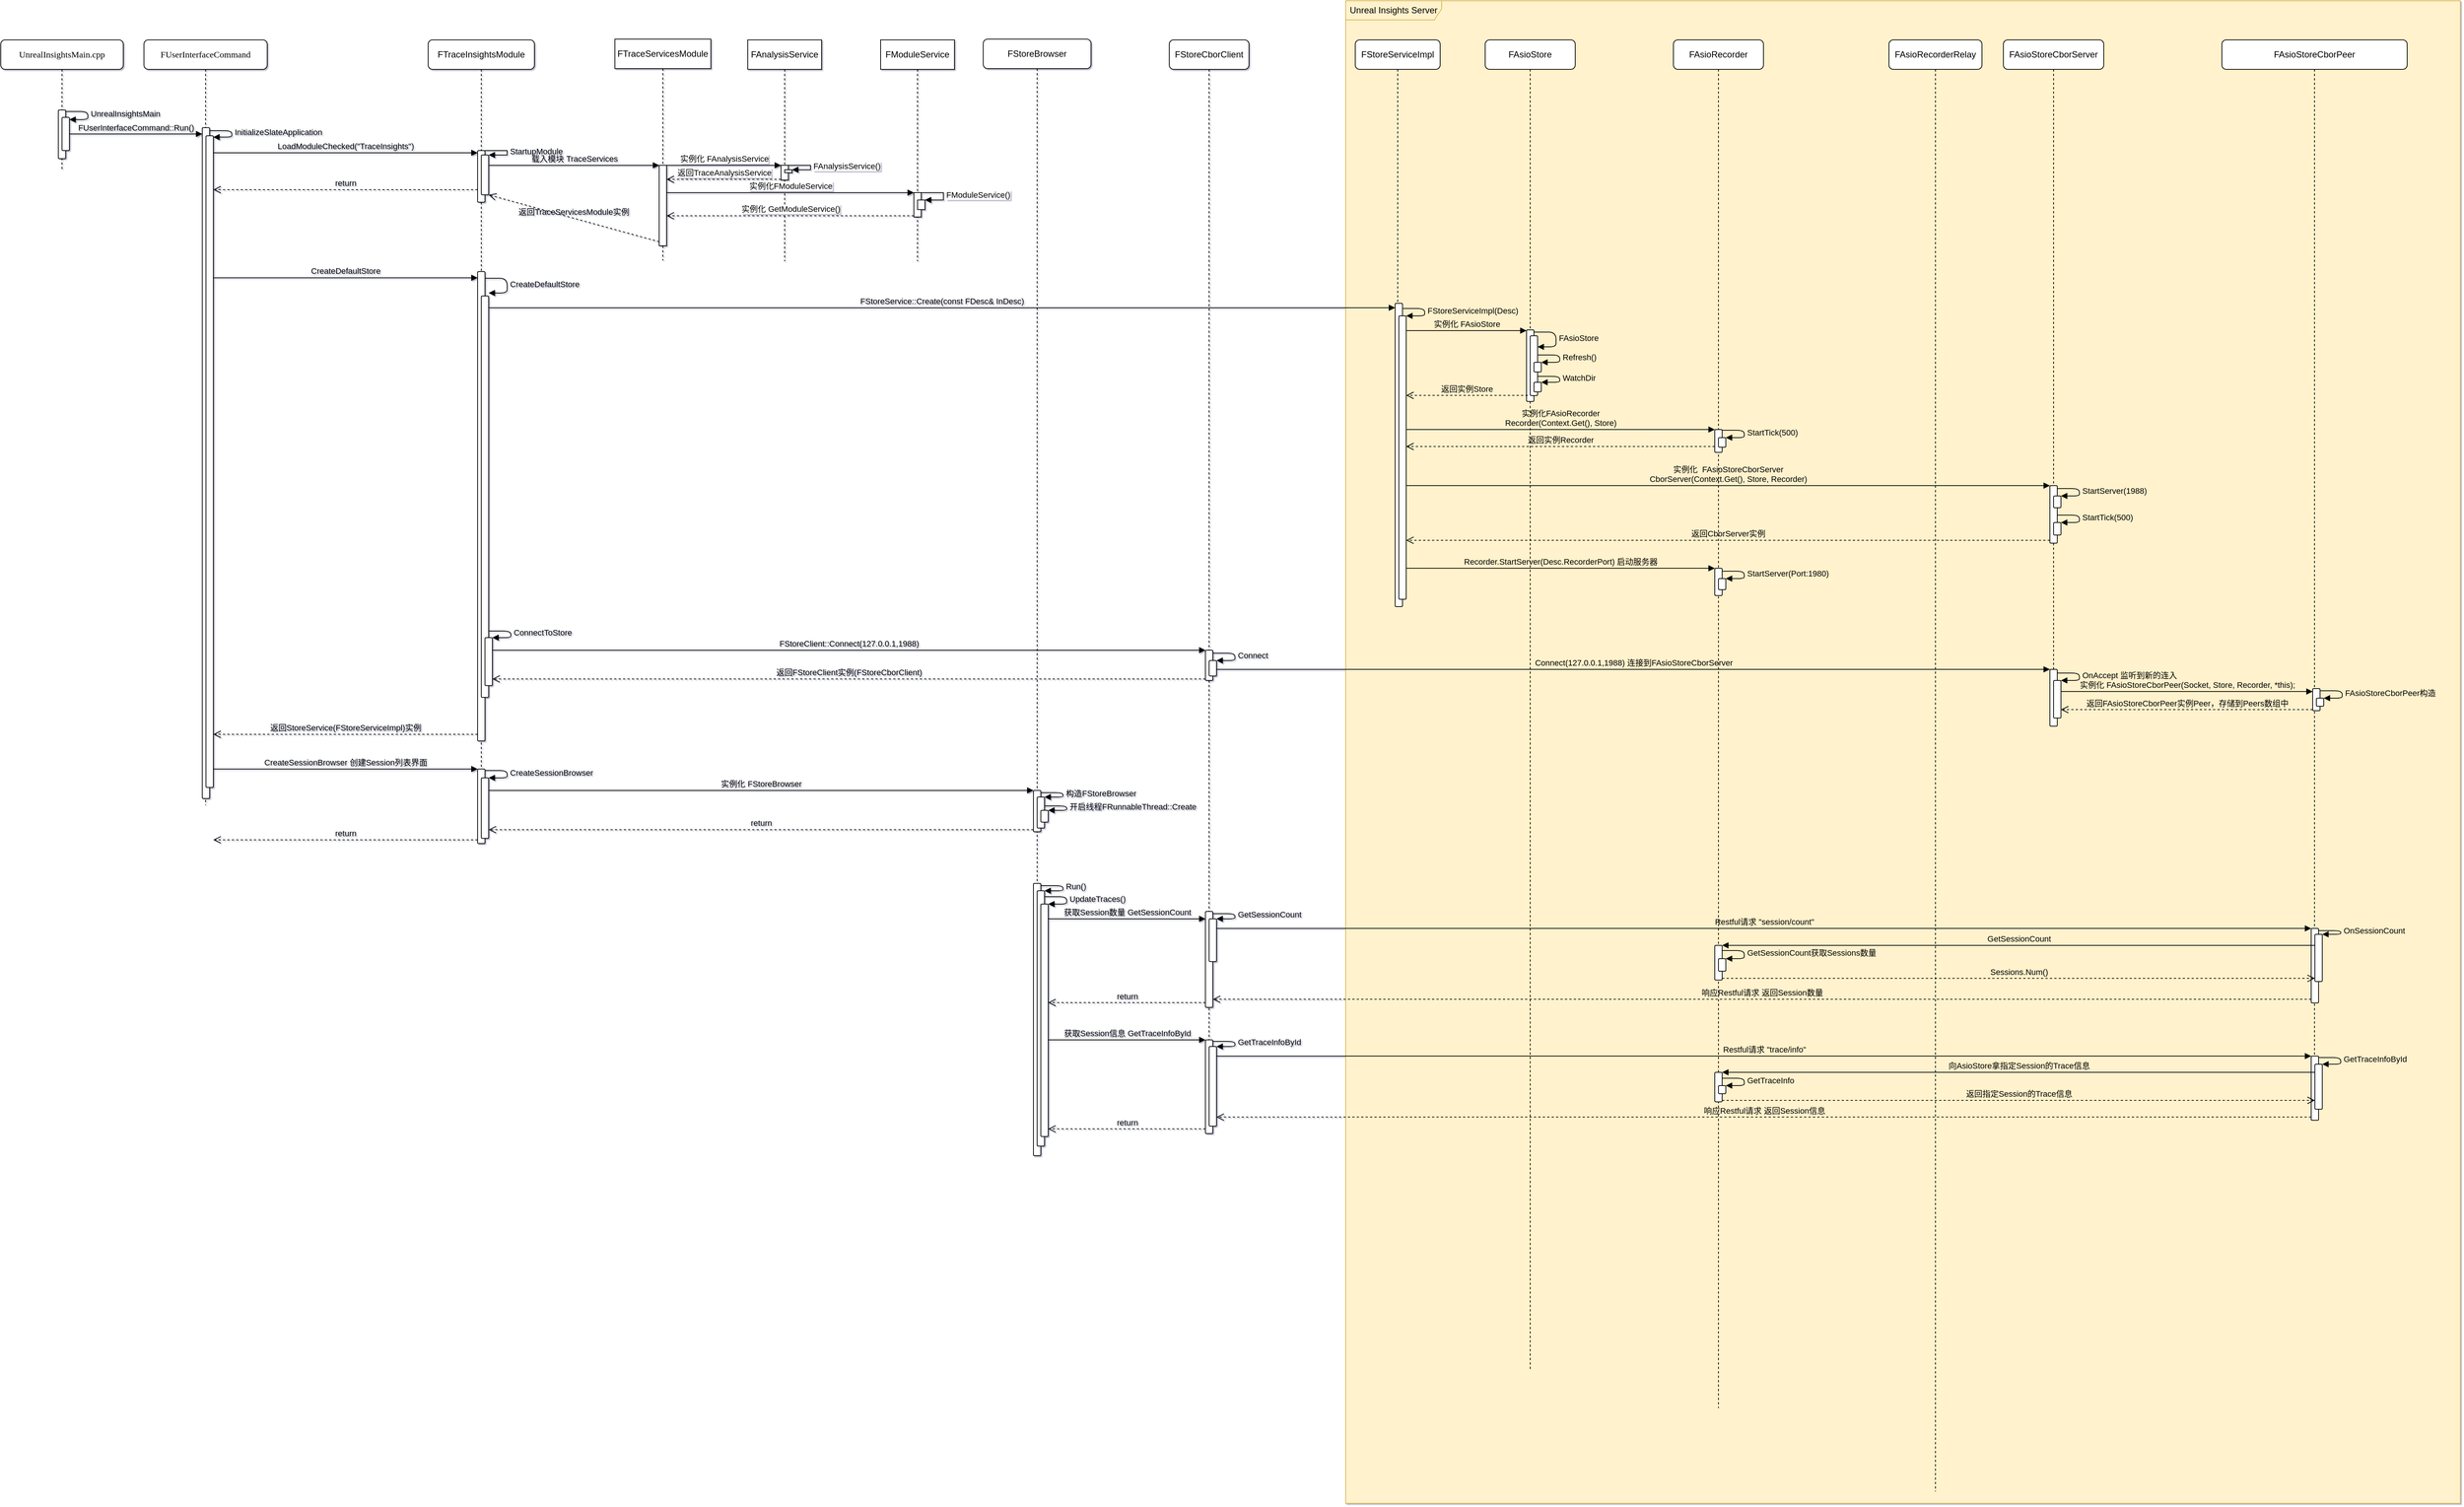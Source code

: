 <mxfile version="14.6.13" type="device"><diagram name="Page-1" id="13e1069c-82ec-6db2-03f1-153e76fe0fe0"><mxGraphModel dx="-923" dy="1188" grid="1" gridSize="10" guides="1" tooltips="1" connect="1" arrows="1" fold="1" page="0" pageScale="1" pageWidth="1100" pageHeight="850" math="0" shadow="1"><root><mxCell id="0"/><mxCell id="1" parent="0"/><mxCell id="CykVTpYVyXYOSDNk1ovy-63" value="" style="group;fillColor=#FFF2CC;" parent="1" vertex="1" connectable="0"><mxGeometry x="3610" y="-476" width="1510" height="2036" as="geometry"/></mxCell><mxCell id="CykVTpYVyXYOSDNk1ovy-62" value="Unreal Insights Server" style="shape=umlFrame;whiteSpace=wrap;html=1;rounded=0;shadow=0;sketch=0;width=130;height=26;fillColor=#fff2cc;strokeColor=#d6b656;" parent="CykVTpYVyXYOSDNk1ovy-63" vertex="1"><mxGeometry width="1510" height="2036" as="geometry"/></mxCell><mxCell id="AoDnYQmJpQYlI27t1Mp_-63" value="FStoreServiceImpl" style="shape=umlLifeline;perimeter=lifelinePerimeter;whiteSpace=wrap;html=1;container=1;collapsible=0;recursiveResize=0;outlineConnect=0;rounded=1;labelBackgroundColor=none;" parent="CykVTpYVyXYOSDNk1ovy-63" vertex="1"><mxGeometry x="13" y="53" width="115" height="684" as="geometry"/></mxCell><mxCell id="AoDnYQmJpQYlI27t1Mp_-64" value="" style="html=1;points=[];perimeter=orthogonalPerimeter;rounded=1;labelBackgroundColor=none;" parent="AoDnYQmJpQYlI27t1Mp_-63" vertex="1"><mxGeometry x="54" y="357" width="10" height="411" as="geometry"/></mxCell><mxCell id="AoDnYQmJpQYlI27t1Mp_-65" value="" style="html=1;points=[];perimeter=orthogonalPerimeter;rounded=1;labelBackgroundColor=none;" parent="AoDnYQmJpQYlI27t1Mp_-63" vertex="1"><mxGeometry x="59" y="374" width="10" height="384" as="geometry"/></mxCell><mxCell id="AoDnYQmJpQYlI27t1Mp_-66" value="FStoreServiceImpl(Desc)" style="edgeStyle=orthogonalEdgeStyle;html=1;align=left;spacingLeft=2;endArrow=block;entryX=1;entryY=0;labelBackgroundColor=none;" parent="AoDnYQmJpQYlI27t1Mp_-63" target="AoDnYQmJpQYlI27t1Mp_-65" edge="1"><mxGeometry relative="1" as="geometry"><mxPoint x="64" y="364" as="sourcePoint"/><Array as="points"><mxPoint x="94" y="364"/></Array></mxGeometry></mxCell><mxCell id="AoDnYQmJpQYlI27t1Mp_-67" value="FAsioStore" style="shape=umlLifeline;perimeter=lifelinePerimeter;whiteSpace=wrap;html=1;container=1;collapsible=0;recursiveResize=0;outlineConnect=0;rounded=1;labelBackgroundColor=none;" parent="CykVTpYVyXYOSDNk1ovy-63" vertex="1"><mxGeometry x="189" y="53" width="122" height="1803" as="geometry"/></mxCell><mxCell id="AoDnYQmJpQYlI27t1Mp_-71" value="" style="html=1;points=[];perimeter=orthogonalPerimeter;rounded=1;labelBackgroundColor=none;" parent="AoDnYQmJpQYlI27t1Mp_-67" vertex="1"><mxGeometry x="56" y="393" width="10" height="97" as="geometry"/></mxCell><mxCell id="AoDnYQmJpQYlI27t1Mp_-73" value="" style="html=1;points=[];perimeter=orthogonalPerimeter;rounded=1;labelBackgroundColor=none;" parent="AoDnYQmJpQYlI27t1Mp_-67" vertex="1"><mxGeometry x="61" y="401" width="10" height="81" as="geometry"/></mxCell><mxCell id="AoDnYQmJpQYlI27t1Mp_-74" value="FAsioStore" style="edgeStyle=orthogonalEdgeStyle;html=1;align=left;spacingLeft=2;endArrow=block;entryX=1;entryY=0;labelBackgroundColor=none;" parent="AoDnYQmJpQYlI27t1Mp_-67" edge="1"><mxGeometry relative="1" as="geometry"><mxPoint x="66" y="396" as="sourcePoint"/><Array as="points"><mxPoint x="96" y="396"/></Array><mxPoint x="71" y="416" as="targetPoint"/></mxGeometry></mxCell><mxCell id="AoDnYQmJpQYlI27t1Mp_-75" value="" style="html=1;points=[];perimeter=orthogonalPerimeter;rounded=1;labelBackgroundColor=none;" parent="AoDnYQmJpQYlI27t1Mp_-67" vertex="1"><mxGeometry x="66" y="464" width="10" height="13" as="geometry"/></mxCell><mxCell id="AoDnYQmJpQYlI27t1Mp_-76" value="WatchDir" style="edgeStyle=orthogonalEdgeStyle;html=1;align=left;spacingLeft=2;endArrow=block;entryX=1;entryY=0;labelBackgroundColor=none;" parent="AoDnYQmJpQYlI27t1Mp_-67" target="AoDnYQmJpQYlI27t1Mp_-75" edge="1"><mxGeometry relative="1" as="geometry"><mxPoint x="71" y="456" as="sourcePoint"/><Array as="points"><mxPoint x="101" y="456"/></Array></mxGeometry></mxCell><mxCell id="AoDnYQmJpQYlI27t1Mp_-77" value="" style="html=1;points=[];perimeter=orthogonalPerimeter;rounded=1;labelBackgroundColor=none;" parent="AoDnYQmJpQYlI27t1Mp_-67" vertex="1"><mxGeometry x="66" y="437" width="10" height="13" as="geometry"/></mxCell><mxCell id="AoDnYQmJpQYlI27t1Mp_-78" value="Refresh()" style="edgeStyle=orthogonalEdgeStyle;html=1;align=left;spacingLeft=2;endArrow=block;entryX=1;entryY=0;labelBackgroundColor=none;" parent="AoDnYQmJpQYlI27t1Mp_-67" target="AoDnYQmJpQYlI27t1Mp_-77" edge="1"><mxGeometry relative="1" as="geometry"><mxPoint x="71" y="427" as="sourcePoint"/><Array as="points"><mxPoint x="101" y="427"/></Array></mxGeometry></mxCell><mxCell id="AoDnYQmJpQYlI27t1Mp_-69" value="FAsioRecorder" style="shape=umlLifeline;perimeter=lifelinePerimeter;whiteSpace=wrap;html=1;container=1;collapsible=0;recursiveResize=0;outlineConnect=0;rounded=1;labelBackgroundColor=none;" parent="CykVTpYVyXYOSDNk1ovy-63" vertex="1"><mxGeometry x="444" y="53" width="122" height="1854" as="geometry"/></mxCell><mxCell id="AoDnYQmJpQYlI27t1Mp_-82" value="" style="html=1;points=[];perimeter=orthogonalPerimeter;rounded=1;labelBackgroundColor=none;" parent="AoDnYQmJpQYlI27t1Mp_-69" vertex="1"><mxGeometry x="56" y="528" width="10" height="31" as="geometry"/></mxCell><mxCell id="AoDnYQmJpQYlI27t1Mp_-85" value="" style="html=1;points=[];perimeter=orthogonalPerimeter;rounded=1;labelBackgroundColor=none;" parent="AoDnYQmJpQYlI27t1Mp_-69" vertex="1"><mxGeometry x="61" y="539" width="10" height="13" as="geometry"/></mxCell><mxCell id="AoDnYQmJpQYlI27t1Mp_-86" value="StartTick(500)" style="edgeStyle=orthogonalEdgeStyle;html=1;align=left;spacingLeft=2;endArrow=block;entryX=1;entryY=0;labelBackgroundColor=none;" parent="AoDnYQmJpQYlI27t1Mp_-69" target="AoDnYQmJpQYlI27t1Mp_-85" edge="1"><mxGeometry relative="1" as="geometry"><mxPoint x="66" y="529" as="sourcePoint"/><Array as="points"><mxPoint x="96" y="529"/></Array></mxGeometry></mxCell><mxCell id="AoDnYQmJpQYlI27t1Mp_-96" value="" style="html=1;points=[];perimeter=orthogonalPerimeter;rounded=1;labelBackgroundColor=none;" parent="AoDnYQmJpQYlI27t1Mp_-69" vertex="1"><mxGeometry x="56" y="716" width="10" height="37" as="geometry"/></mxCell><mxCell id="AoDnYQmJpQYlI27t1Mp_-98" value="" style="html=1;points=[];perimeter=orthogonalPerimeter;rounded=1;labelBackgroundColor=none;" parent="AoDnYQmJpQYlI27t1Mp_-69" vertex="1"><mxGeometry x="61" y="730" width="10" height="15" as="geometry"/></mxCell><mxCell id="AoDnYQmJpQYlI27t1Mp_-99" value="StartServer(Port:1980)" style="edgeStyle=orthogonalEdgeStyle;html=1;align=left;spacingLeft=2;endArrow=block;entryX=1;entryY=0;labelBackgroundColor=none;" parent="AoDnYQmJpQYlI27t1Mp_-69" target="AoDnYQmJpQYlI27t1Mp_-98" edge="1"><mxGeometry relative="1" as="geometry"><mxPoint x="66" y="720" as="sourcePoint"/><Array as="points"><mxPoint x="96" y="720"/></Array></mxGeometry></mxCell><mxCell id="AoDnYQmJpQYlI27t1Mp_-154" value="" style="html=1;points=[];perimeter=orthogonalPerimeter;rounded=1;labelBackgroundColor=none;" parent="AoDnYQmJpQYlI27t1Mp_-69" vertex="1"><mxGeometry x="56" y="1227" width="10" height="47" as="geometry"/></mxCell><mxCell id="AoDnYQmJpQYlI27t1Mp_-157" value="" style="html=1;points=[];perimeter=orthogonalPerimeter;rounded=1;labelBackgroundColor=none;" parent="AoDnYQmJpQYlI27t1Mp_-69" vertex="1"><mxGeometry x="61" y="1245" width="10" height="17" as="geometry"/></mxCell><mxCell id="AoDnYQmJpQYlI27t1Mp_-158" value="GetSessionCount获取Sessions数量" style="edgeStyle=orthogonalEdgeStyle;html=1;align=left;spacingLeft=2;endArrow=block;entryX=1;entryY=0;labelBackgroundColor=none;" parent="AoDnYQmJpQYlI27t1Mp_-69" target="AoDnYQmJpQYlI27t1Mp_-157" edge="1"><mxGeometry relative="1" as="geometry"><mxPoint x="66" y="1234" as="sourcePoint"/><Array as="points"><mxPoint x="96" y="1234"/></Array></mxGeometry></mxCell><mxCell id="AoDnYQmJpQYlI27t1Mp_-167" value="" style="html=1;points=[];perimeter=orthogonalPerimeter;rounded=1;labelBackgroundColor=none;" parent="AoDnYQmJpQYlI27t1Mp_-69" vertex="1"><mxGeometry x="56" y="1399" width="10" height="40" as="geometry"/></mxCell><mxCell id="AoDnYQmJpQYlI27t1Mp_-170" value="" style="html=1;points=[];perimeter=orthogonalPerimeter;rounded=1;labelBackgroundColor=none;" parent="AoDnYQmJpQYlI27t1Mp_-69" vertex="1"><mxGeometry x="61" y="1417" width="10" height="11" as="geometry"/></mxCell><mxCell id="AoDnYQmJpQYlI27t1Mp_-171" value="GetTraceInfo" style="edgeStyle=orthogonalEdgeStyle;html=1;align=left;spacingLeft=2;endArrow=block;entryX=1;entryY=0;labelBackgroundColor=none;" parent="AoDnYQmJpQYlI27t1Mp_-69" target="AoDnYQmJpQYlI27t1Mp_-170" edge="1"><mxGeometry relative="1" as="geometry"><mxPoint x="66" y="1407" as="sourcePoint"/><Array as="points"><mxPoint x="96" y="1407"/></Array></mxGeometry></mxCell><mxCell id="AoDnYQmJpQYlI27t1Mp_-70" value="FAsioStoreCborServer" style="shape=umlLifeline;perimeter=lifelinePerimeter;whiteSpace=wrap;html=1;container=1;collapsible=0;recursiveResize=0;outlineConnect=0;rounded=1;labelBackgroundColor=none;" parent="CykVTpYVyXYOSDNk1ovy-63" vertex="1"><mxGeometry x="891" y="53" width="136" height="860" as="geometry"/></mxCell><mxCell id="AoDnYQmJpQYlI27t1Mp_-88" value="" style="html=1;points=[];perimeter=orthogonalPerimeter;rounded=1;labelBackgroundColor=none;" parent="AoDnYQmJpQYlI27t1Mp_-70" vertex="1"><mxGeometry x="63" y="604" width="10" height="78" as="geometry"/></mxCell><mxCell id="AoDnYQmJpQYlI27t1Mp_-92" value="" style="html=1;points=[];perimeter=orthogonalPerimeter;rounded=1;labelBackgroundColor=none;" parent="AoDnYQmJpQYlI27t1Mp_-70" vertex="1"><mxGeometry x="68" y="618" width="10" height="16" as="geometry"/></mxCell><mxCell id="AoDnYQmJpQYlI27t1Mp_-93" value="StartServer(1988)" style="edgeStyle=orthogonalEdgeStyle;html=1;align=left;spacingLeft=2;endArrow=block;entryX=1;entryY=0;labelBackgroundColor=none;" parent="AoDnYQmJpQYlI27t1Mp_-70" target="AoDnYQmJpQYlI27t1Mp_-92" edge="1"><mxGeometry relative="1" as="geometry"><mxPoint x="73" y="608" as="sourcePoint"/><Array as="points"><mxPoint x="103" y="608"/></Array></mxGeometry></mxCell><mxCell id="AoDnYQmJpQYlI27t1Mp_-94" value="" style="html=1;points=[];perimeter=orthogonalPerimeter;rounded=1;labelBackgroundColor=none;" parent="AoDnYQmJpQYlI27t1Mp_-70" vertex="1"><mxGeometry x="68" y="654" width="10" height="17" as="geometry"/></mxCell><mxCell id="AoDnYQmJpQYlI27t1Mp_-95" value="StartTick(500)" style="edgeStyle=orthogonalEdgeStyle;html=1;align=left;spacingLeft=2;endArrow=block;entryX=1;entryY=0;labelBackgroundColor=none;" parent="AoDnYQmJpQYlI27t1Mp_-70" target="AoDnYQmJpQYlI27t1Mp_-94" edge="1"><mxGeometry relative="1" as="geometry"><mxPoint x="73" y="644" as="sourcePoint"/><Array as="points"><mxPoint x="103" y="644"/></Array></mxGeometry></mxCell><mxCell id="AoDnYQmJpQYlI27t1Mp_-110" value="" style="html=1;points=[];perimeter=orthogonalPerimeter;rounded=1;labelBackgroundColor=none;" parent="AoDnYQmJpQYlI27t1Mp_-70" vertex="1"><mxGeometry x="63" y="853" width="10" height="77" as="geometry"/></mxCell><mxCell id="AoDnYQmJpQYlI27t1Mp_-111" value="" style="html=1;points=[];perimeter=orthogonalPerimeter;rounded=1;labelBackgroundColor=none;" parent="AoDnYQmJpQYlI27t1Mp_-70" vertex="1"><mxGeometry x="68" y="868" width="10" height="51" as="geometry"/></mxCell><mxCell id="AoDnYQmJpQYlI27t1Mp_-112" value="OnAccept 监听到新的连入" style="edgeStyle=orthogonalEdgeStyle;html=1;align=left;spacingLeft=2;endArrow=block;entryX=1;entryY=0;labelBackgroundColor=none;" parent="AoDnYQmJpQYlI27t1Mp_-70" target="AoDnYQmJpQYlI27t1Mp_-111" edge="1"><mxGeometry relative="1" as="geometry"><mxPoint x="73" y="858" as="sourcePoint"/><Array as="points"><mxPoint x="103" y="858"/></Array></mxGeometry></mxCell><mxCell id="AoDnYQmJpQYlI27t1Mp_-72" value="实例化&amp;nbsp;FAsioStore" style="html=1;verticalAlign=bottom;endArrow=block;labelBackgroundColor=none;" parent="CykVTpYVyXYOSDNk1ovy-63" edge="1"><mxGeometry width="80" relative="1" as="geometry"><mxPoint x="82" y="447" as="sourcePoint"/><mxPoint x="245" y="447" as="targetPoint"/></mxGeometry></mxCell><mxCell id="AoDnYQmJpQYlI27t1Mp_-79" value="返回实例Store" style="html=1;verticalAlign=bottom;endArrow=open;dashed=1;endSize=8;exitX=0.16;exitY=0.915;exitDx=0;exitDy=0;exitPerimeter=0;labelBackgroundColor=none;" parent="CykVTpYVyXYOSDNk1ovy-63" source="AoDnYQmJpQYlI27t1Mp_-71" target="AoDnYQmJpQYlI27t1Mp_-65" edge="1"><mxGeometry relative="1" as="geometry"><mxPoint x="-70" y="498" as="sourcePoint"/><mxPoint x="-357" y="688" as="targetPoint"/></mxGeometry></mxCell><mxCell id="AoDnYQmJpQYlI27t1Mp_-83" value="实例化FAsioRecorder&lt;br&gt;Recorder(Context.Get(), Store)" style="html=1;verticalAlign=bottom;endArrow=block;entryX=0;entryY=0;labelBackgroundColor=none;" parent="CykVTpYVyXYOSDNk1ovy-63" target="AoDnYQmJpQYlI27t1Mp_-82" edge="1"><mxGeometry relative="1" as="geometry"><mxPoint x="82" y="581" as="sourcePoint"/></mxGeometry></mxCell><mxCell id="AoDnYQmJpQYlI27t1Mp_-84" value="返回实例Recorder" style="html=1;verticalAlign=bottom;endArrow=open;dashed=1;endSize=8;labelBackgroundColor=none;" parent="CykVTpYVyXYOSDNk1ovy-63" source="AoDnYQmJpQYlI27t1Mp_-82" edge="1"><mxGeometry relative="1" as="geometry"><mxPoint x="82" y="604" as="targetPoint"/><mxPoint x="500" y="604" as="sourcePoint"/></mxGeometry></mxCell><mxCell id="AoDnYQmJpQYlI27t1Mp_-89" value="实例化&amp;nbsp;&amp;nbsp;FAsioStoreCborServer&lt;br&gt;CborServer(Context.Get(), Store, Recorder)" style="html=1;verticalAlign=bottom;endArrow=block;entryX=0;entryY=0;labelBackgroundColor=none;" parent="CykVTpYVyXYOSDNk1ovy-63" target="AoDnYQmJpQYlI27t1Mp_-88" edge="1"><mxGeometry relative="1" as="geometry"><mxPoint x="82" y="657" as="sourcePoint"/></mxGeometry></mxCell><mxCell id="AoDnYQmJpQYlI27t1Mp_-90" value="返回CborServer实例" style="html=1;verticalAlign=bottom;endArrow=open;dashed=1;endSize=8;exitX=0;exitY=0.95;labelBackgroundColor=none;" parent="CykVTpYVyXYOSDNk1ovy-63" source="AoDnYQmJpQYlI27t1Mp_-88" edge="1"><mxGeometry relative="1" as="geometry"><mxPoint x="82" y="731.1" as="targetPoint"/></mxGeometry></mxCell><mxCell id="AoDnYQmJpQYlI27t1Mp_-97" value="Recorder.StartServer(Desc.RecorderPort) 启动服务器" style="html=1;verticalAlign=bottom;startArrow=none;endArrow=block;startSize=8;labelBackgroundColor=none;startFill=0;" parent="CykVTpYVyXYOSDNk1ovy-63" target="AoDnYQmJpQYlI27t1Mp_-96" edge="1"><mxGeometry relative="1" as="geometry"><mxPoint x="82" y="769" as="sourcePoint"/></mxGeometry></mxCell><mxCell id="AoDnYQmJpQYlI27t1Mp_-113" value="FAsioStoreCborPeer" style="shape=umlLifeline;perimeter=lifelinePerimeter;whiteSpace=wrap;html=1;container=1;collapsible=0;recursiveResize=0;outlineConnect=0;rounded=1;labelBackgroundColor=none;" parent="CykVTpYVyXYOSDNk1ovy-63" vertex="1"><mxGeometry x="1187" y="53" width="251" height="1405" as="geometry"/></mxCell><mxCell id="AoDnYQmJpQYlI27t1Mp_-115" value="" style="html=1;points=[];perimeter=orthogonalPerimeter;rounded=1;labelBackgroundColor=none;" parent="AoDnYQmJpQYlI27t1Mp_-113" vertex="1"><mxGeometry x="123" y="879" width="10" height="30" as="geometry"/></mxCell><mxCell id="AoDnYQmJpQYlI27t1Mp_-118" value="" style="html=1;points=[];perimeter=orthogonalPerimeter;rounded=1;labelBackgroundColor=none;" parent="AoDnYQmJpQYlI27t1Mp_-113" vertex="1"><mxGeometry x="128" y="892" width="10" height="11" as="geometry"/></mxCell><mxCell id="AoDnYQmJpQYlI27t1Mp_-119" value="FAsioStoreCborPeer构造" style="edgeStyle=orthogonalEdgeStyle;html=1;align=left;spacingLeft=2;endArrow=block;entryX=1;entryY=0;labelBackgroundColor=none;" parent="AoDnYQmJpQYlI27t1Mp_-113" target="AoDnYQmJpQYlI27t1Mp_-118" edge="1"><mxGeometry relative="1" as="geometry"><mxPoint x="133" y="882" as="sourcePoint"/><Array as="points"><mxPoint x="163" y="882"/></Array></mxGeometry></mxCell><mxCell id="AoDnYQmJpQYlI27t1Mp_-147" value="" style="html=1;points=[];perimeter=orthogonalPerimeter;rounded=1;labelBackgroundColor=none;" parent="AoDnYQmJpQYlI27t1Mp_-113" vertex="1"><mxGeometry x="121" y="1204" width="10" height="101" as="geometry"/></mxCell><mxCell id="AoDnYQmJpQYlI27t1Mp_-152" value="" style="html=1;points=[];perimeter=orthogonalPerimeter;rounded=1;labelBackgroundColor=none;" parent="AoDnYQmJpQYlI27t1Mp_-113" vertex="1"><mxGeometry x="126" y="1212" width="10" height="64" as="geometry"/></mxCell><mxCell id="AoDnYQmJpQYlI27t1Mp_-153" value="OnSessionCount" style="edgeStyle=orthogonalEdgeStyle;html=1;align=left;spacingLeft=2;endArrow=block;entryX=1;entryY=0;labelBackgroundColor=none;" parent="AoDnYQmJpQYlI27t1Mp_-113" target="AoDnYQmJpQYlI27t1Mp_-152" edge="1"><mxGeometry relative="1" as="geometry"><mxPoint x="131" y="1207" as="sourcePoint"/><Array as="points"><mxPoint x="161" y="1207"/></Array></mxGeometry></mxCell><mxCell id="AoDnYQmJpQYlI27t1Mp_-164" value="" style="html=1;points=[];perimeter=orthogonalPerimeter;rounded=1;labelBackgroundColor=none;" parent="AoDnYQmJpQYlI27t1Mp_-113" vertex="1"><mxGeometry x="121" y="1377" width="10" height="87" as="geometry"/></mxCell><mxCell id="AoDnYQmJpQYlI27t1Mp_-172" value="" style="html=1;points=[];perimeter=orthogonalPerimeter;rounded=1;labelBackgroundColor=none;" parent="AoDnYQmJpQYlI27t1Mp_-113" vertex="1"><mxGeometry x="126" y="1388" width="10" height="61" as="geometry"/></mxCell><mxCell id="AoDnYQmJpQYlI27t1Mp_-173" value="GetTraceInfoById" style="edgeStyle=orthogonalEdgeStyle;html=1;align=left;spacingLeft=2;endArrow=block;entryX=1;entryY=0;labelBackgroundColor=none;" parent="AoDnYQmJpQYlI27t1Mp_-113" target="AoDnYQmJpQYlI27t1Mp_-172" edge="1"><mxGeometry relative="1" as="geometry"><mxPoint x="131" y="1379" as="sourcePoint"/><Array as="points"><mxPoint x="161" y="1379"/></Array></mxGeometry></mxCell><mxCell id="AoDnYQmJpQYlI27t1Mp_-116" value="实例化 FAsioStoreCborPeer(Socket, Store, Recorder, *this);" style="html=1;verticalAlign=bottom;endArrow=block;labelBackgroundColor=none;" parent="CykVTpYVyXYOSDNk1ovy-63" edge="1"><mxGeometry relative="1" as="geometry"><mxPoint x="969" y="936" as="sourcePoint"/><mxPoint x="1310" y="936" as="targetPoint"/><Array as="points"><mxPoint x="1187" y="936"/></Array></mxGeometry></mxCell><mxCell id="AoDnYQmJpQYlI27t1Mp_-117" value="返回FAsioStoreCborPeer实例Peer，存储到Peers数组中" style="html=1;verticalAlign=bottom;endArrow=open;dashed=1;endSize=8;exitX=0;exitY=0.95;labelBackgroundColor=none;" parent="CykVTpYVyXYOSDNk1ovy-63" source="AoDnYQmJpQYlI27t1Mp_-115" target="AoDnYQmJpQYlI27t1Mp_-111" edge="1"><mxGeometry relative="1" as="geometry"><mxPoint x="586" y="1001" as="targetPoint"/></mxGeometry></mxCell><mxCell id="AoDnYQmJpQYlI27t1Mp_-155" value="GetSessionCount" style="html=1;verticalAlign=bottom;endArrow=block;entryX=1;entryY=0;labelBackgroundColor=none;" parent="CykVTpYVyXYOSDNk1ovy-63" source="AoDnYQmJpQYlI27t1Mp_-152" target="AoDnYQmJpQYlI27t1Mp_-154" edge="1"><mxGeometry relative="1" as="geometry"><mxPoint x="290" y="1280" as="sourcePoint"/></mxGeometry></mxCell><mxCell id="AoDnYQmJpQYlI27t1Mp_-156" value="Sessions.Num()" style="html=1;verticalAlign=bottom;endArrow=open;dashed=1;endSize=8;exitX=1;exitY=0.95;labelBackgroundColor=none;" parent="CykVTpYVyXYOSDNk1ovy-63" source="AoDnYQmJpQYlI27t1Mp_-154" target="AoDnYQmJpQYlI27t1Mp_-152" edge="1"><mxGeometry relative="1" as="geometry"><mxPoint x="990" y="1345" as="targetPoint"/></mxGeometry></mxCell><mxCell id="AoDnYQmJpQYlI27t1Mp_-168" value="向AsioStore拿指定Session的Trace信息" style="html=1;verticalAlign=bottom;endArrow=block;entryX=1;entryY=0;labelBackgroundColor=none;" parent="CykVTpYVyXYOSDNk1ovy-63" source="AoDnYQmJpQYlI27t1Mp_-172" target="AoDnYQmJpQYlI27t1Mp_-167" edge="1"><mxGeometry relative="1" as="geometry"><mxPoint x="1063" y="1455" as="sourcePoint"/></mxGeometry></mxCell><mxCell id="AoDnYQmJpQYlI27t1Mp_-169" value="返回指定Session的Trace信息" style="html=1;verticalAlign=bottom;endArrow=open;dashed=1;endSize=8;exitX=1;exitY=0.95;labelBackgroundColor=none;" parent="CykVTpYVyXYOSDNk1ovy-63" source="AoDnYQmJpQYlI27t1Mp_-167" target="AoDnYQmJpQYlI27t1Mp_-172" edge="1"><mxGeometry relative="1" as="geometry"><mxPoint x="290" y="1512" as="targetPoint"/></mxGeometry></mxCell><mxCell id="CykVTpYVyXYOSDNk1ovy-15" value="FAsioRecorderRelay" style="shape=umlLifeline;perimeter=lifelinePerimeter;whiteSpace=wrap;html=1;container=1;collapsible=0;recursiveResize=0;outlineConnect=0;rounded=1;labelBackgroundColor=none;" parent="CykVTpYVyXYOSDNk1ovy-63" vertex="1"><mxGeometry x="736" y="53" width="126" height="1967" as="geometry"/></mxCell><mxCell id="AoDnYQmJpQYlI27t1Mp_-68" value="FStoreService::Create(const FDesc&amp;amp; InDesc)" style="html=1;verticalAlign=bottom;endArrow=block;movable=0;resizable=0;rotatable=0;deletable=0;editable=0;connectable=0;labelBackgroundColor=none;" parent="1" source="AoDnYQmJpQYlI27t1Mp_-61" target="AoDnYQmJpQYlI27t1Mp_-64" edge="1"><mxGeometry width="80" relative="1" as="geometry"><mxPoint x="3153" y="-18" as="sourcePoint"/><mxPoint x="2345" y="-11" as="targetPoint"/><Array as="points"><mxPoint x="3465" y="-60"/></Array></mxGeometry></mxCell><mxCell id="AoDnYQmJpQYlI27t1Mp_-109" value="Connect(127.0.0.1,1988) 连接到FAsioStoreCborServer" style="html=1;verticalAlign=bottom;endArrow=block;labelBackgroundColor=none;" parent="1" source="AoDnYQmJpQYlI27t1Mp_-107" target="AoDnYQmJpQYlI27t1Mp_-110" edge="1"><mxGeometry width="80" relative="1" as="geometry"><mxPoint x="3525" y="433" as="sourcePoint"/><mxPoint x="4570" y="433" as="targetPoint"/></mxGeometry></mxCell><mxCell id="AoDnYQmJpQYlI27t1Mp_-148" value="Restful请求 &quot;session/count&quot;" style="html=1;verticalAlign=bottom;endArrow=block;entryX=0;entryY=0;labelBackgroundColor=none;" parent="1" source="AoDnYQmJpQYlI27t1Mp_-145" target="AoDnYQmJpQYlI27t1Mp_-147" edge="1"><mxGeometry relative="1" as="geometry"><mxPoint x="4667" y="764" as="sourcePoint"/></mxGeometry></mxCell><mxCell id="AoDnYQmJpQYlI27t1Mp_-149" value="响应Restful请求&amp;nbsp;返回Session数量" style="html=1;verticalAlign=bottom;endArrow=open;dashed=1;endSize=8;exitX=0;exitY=0.95;labelBackgroundColor=none;" parent="1" source="AoDnYQmJpQYlI27t1Mp_-147" target="AoDnYQmJpQYlI27t1Mp_-142" edge="1"><mxGeometry relative="1" as="geometry"><mxPoint x="3025" y="858" as="targetPoint"/></mxGeometry></mxCell><mxCell id="AoDnYQmJpQYlI27t1Mp_-165" value="Restful请求&amp;nbsp;&quot;trace/info&quot;" style="html=1;verticalAlign=bottom;endArrow=block;entryX=0;entryY=0;labelBackgroundColor=none;" parent="1" source="AoDnYQmJpQYlI27t1Mp_-162" target="AoDnYQmJpQYlI27t1Mp_-164" edge="1"><mxGeometry relative="1" as="geometry"><mxPoint x="3041" y="954" as="sourcePoint"/></mxGeometry></mxCell><mxCell id="AoDnYQmJpQYlI27t1Mp_-166" value="响应Restful请求 返回Session信息" style="html=1;verticalAlign=bottom;endArrow=open;dashed=1;endSize=8;exitX=0;exitY=0.95;labelBackgroundColor=none;" parent="1" source="AoDnYQmJpQYlI27t1Mp_-164" target="AoDnYQmJpQYlI27t1Mp_-162" edge="1"><mxGeometry relative="1" as="geometry"><mxPoint x="3025" y="1072" as="targetPoint"/></mxGeometry></mxCell><mxCell id="AoDnYQmJpQYlI27t1Mp_-29" value="FUserInterfaceCommand" style="shape=umlLifeline;perimeter=lifelinePerimeter;whiteSpace=wrap;html=1;container=1;collapsible=0;recursiveResize=0;outlineConnect=0;shadow=0;comic=0;labelBackgroundColor=none;strokeWidth=1;fontFamily=Verdana;fontSize=12;align=center;rounded=1;" parent="1" vertex="1"><mxGeometry x="1982" y="-423" width="167" height="1037" as="geometry"/></mxCell><mxCell id="AoDnYQmJpQYlI27t1Mp_-30" value="" style="html=1;points=[];perimeter=orthogonalPerimeter;shadow=0;comic=0;labelBackgroundColor=none;strokeWidth=1;fontFamily=Verdana;fontSize=12;align=center;rounded=1;" parent="AoDnYQmJpQYlI27t1Mp_-29" vertex="1"><mxGeometry x="79" y="119" width="10" height="909" as="geometry"/></mxCell><mxCell id="AoDnYQmJpQYlI27t1Mp_-56" value="" style="html=1;points=[];perimeter=orthogonalPerimeter;rounded=1;labelBackgroundColor=none;" parent="AoDnYQmJpQYlI27t1Mp_-29" vertex="1"><mxGeometry x="84" y="130" width="10" height="883" as="geometry"/></mxCell><mxCell id="AoDnYQmJpQYlI27t1Mp_-57" value="InitializeSlateApplication" style="edgeStyle=orthogonalEdgeStyle;html=1;align=left;spacingLeft=2;endArrow=block;entryX=0.994;entryY=0.002;labelBackgroundColor=none;entryDx=0;entryDy=0;entryPerimeter=0;" parent="AoDnYQmJpQYlI27t1Mp_-29" target="AoDnYQmJpQYlI27t1Mp_-56" edge="1"><mxGeometry relative="1" as="geometry"><mxPoint x="89" y="123" as="sourcePoint"/><Array as="points"><mxPoint x="119" y="123"/><mxPoint x="119" y="132"/></Array><mxPoint x="94" y="143.0" as="targetPoint"/></mxGeometry></mxCell><mxCell id="AoDnYQmJpQYlI27t1Mp_-36" value="UnrealInsightsMain.cpp" style="shape=umlLifeline;perimeter=lifelinePerimeter;whiteSpace=wrap;html=1;container=1;collapsible=0;recursiveResize=0;outlineConnect=0;shadow=0;comic=0;labelBackgroundColor=none;strokeWidth=1;fontFamily=Verdana;fontSize=12;align=center;rounded=1;" parent="1" vertex="1"><mxGeometry x="1788" y="-423" width="166" height="177" as="geometry"/></mxCell><mxCell id="AoDnYQmJpQYlI27t1Mp_-37" value="" style="html=1;points=[];perimeter=orthogonalPerimeter;shadow=0;comic=0;labelBackgroundColor=none;strokeWidth=1;fontFamily=Verdana;fontSize=12;align=center;rounded=1;" parent="AoDnYQmJpQYlI27t1Mp_-36" vertex="1"><mxGeometry x="78" y="95" width="10" height="66" as="geometry"/></mxCell><mxCell id="AoDnYQmJpQYlI27t1Mp_-38" value="" style="html=1;points=[];perimeter=orthogonalPerimeter;rounded=1;labelBackgroundColor=none;" parent="AoDnYQmJpQYlI27t1Mp_-36" vertex="1"><mxGeometry x="83" y="105" width="10" height="45" as="geometry"/></mxCell><mxCell id="AoDnYQmJpQYlI27t1Mp_-39" value="UnrealInsightsMain" style="edgeStyle=orthogonalEdgeStyle;html=1;align=left;spacingLeft=2;endArrow=block;labelBackgroundColor=none;" parent="AoDnYQmJpQYlI27t1Mp_-36" edge="1"><mxGeometry relative="1" as="geometry"><mxPoint x="88" y="97" as="sourcePoint"/><Array as="points"><mxPoint x="118" y="97"/><mxPoint x="118" y="108"/><mxPoint x="93" y="108"/></Array><mxPoint x="93" y="108" as="targetPoint"/></mxGeometry></mxCell><mxCell id="AoDnYQmJpQYlI27t1Mp_-47" value="FUserInterfaceCommand::Run()" style="html=1;verticalAlign=bottom;endArrow=block;labelBackgroundColor=none;" parent="1" source="AoDnYQmJpQYlI27t1Mp_-38" target="AoDnYQmJpQYlI27t1Mp_-30" edge="1"><mxGeometry x="1758" y="-476" width="80" as="geometry"><mxPoint x="1896" y="-294" as="sourcePoint"/><mxPoint x="2065" y="-274.79" as="targetPoint"/></mxGeometry></mxCell><mxCell id="AoDnYQmJpQYlI27t1Mp_-54" value="LoadModuleChecked(&quot;TraceInsights&quot;)" style="html=1;verticalAlign=bottom;endArrow=block;labelBackgroundColor=none;" parent="1" source="AoDnYQmJpQYlI27t1Mp_-56" target="fp6MXUfEoXKAlZTrw6y5-1" edge="1"><mxGeometry x="1758" y="-476" as="geometry"><mxPoint x="1076" y="-231" as="sourcePoint"/><mxPoint x="2440" y="-273" as="targetPoint"/><Array as="points"><mxPoint x="2360" y="-270"/></Array></mxGeometry></mxCell><mxCell id="AoDnYQmJpQYlI27t1Mp_-55" value="return" style="html=1;verticalAlign=bottom;endArrow=open;dashed=1;endSize=8;labelBackgroundColor=none;" parent="1" source="fp6MXUfEoXKAlZTrw6y5-1" target="AoDnYQmJpQYlI27t1Mp_-56" edge="1"><mxGeometry x="1758" y="-476" as="geometry"><mxPoint x="945" y="-175" as="targetPoint"/><mxPoint x="2286.5" y="-226.45" as="sourcePoint"/><Array as="points"><mxPoint x="2340" y="-220"/></Array></mxGeometry></mxCell><mxCell id="AoDnYQmJpQYlI27t1Mp_-58" value="FTraceInsightsModule" style="shape=umlLifeline;perimeter=lifelinePerimeter;whiteSpace=wrap;html=1;container=1;collapsible=0;recursiveResize=0;outlineConnect=0;rounded=1;labelBackgroundColor=none;labelBorderColor=none;" parent="1" vertex="1"><mxGeometry x="2367" y="-423" width="144" height="1012" as="geometry"/></mxCell><mxCell id="AoDnYQmJpQYlI27t1Mp_-59" value="" style="html=1;points=[];perimeter=orthogonalPerimeter;rounded=1;labelBackgroundColor=none;" parent="AoDnYQmJpQYlI27t1Mp_-58" vertex="1"><mxGeometry x="67" y="314" width="10" height="636" as="geometry"/></mxCell><mxCell id="AoDnYQmJpQYlI27t1Mp_-61" value="" style="html=1;points=[];perimeter=orthogonalPerimeter;rounded=1;labelBackgroundColor=none;" parent="AoDnYQmJpQYlI27t1Mp_-58" vertex="1"><mxGeometry x="72" y="347" width="10" height="544" as="geometry"/></mxCell><mxCell id="AoDnYQmJpQYlI27t1Mp_-62" value="CreateDefaultStore" style="edgeStyle=orthogonalEdgeStyle;html=1;align=left;spacingLeft=2;endArrow=block;entryX=1;entryY=0;labelBackgroundColor=none;" parent="AoDnYQmJpQYlI27t1Mp_-58" edge="1"><mxGeometry relative="1" as="geometry"><mxPoint x="77" y="323" as="sourcePoint"/><Array as="points"><mxPoint x="107" y="323"/></Array><mxPoint x="82" y="343.0" as="targetPoint"/></mxGeometry></mxCell><mxCell id="AoDnYQmJpQYlI27t1Mp_-101" value="" style="html=1;points=[];perimeter=orthogonalPerimeter;rounded=1;labelBackgroundColor=none;" parent="AoDnYQmJpQYlI27t1Mp_-58" vertex="1"><mxGeometry x="77" y="810" width="10" height="65" as="geometry"/></mxCell><mxCell id="AoDnYQmJpQYlI27t1Mp_-102" value="ConnectToStore" style="edgeStyle=orthogonalEdgeStyle;html=1;align=left;spacingLeft=2;endArrow=block;entryX=1;entryY=0;labelBackgroundColor=none;" parent="AoDnYQmJpQYlI27t1Mp_-58" target="AoDnYQmJpQYlI27t1Mp_-101" edge="1"><mxGeometry relative="1" as="geometry"><mxPoint x="82" y="801" as="sourcePoint"/><Array as="points"><mxPoint x="112" y="801"/></Array></mxGeometry></mxCell><mxCell id="AoDnYQmJpQYlI27t1Mp_-121" value="" style="html=1;points=[];perimeter=orthogonalPerimeter;rounded=1;labelBackgroundColor=none;" parent="AoDnYQmJpQYlI27t1Mp_-58" vertex="1"><mxGeometry x="67" y="988" width="10" height="101" as="geometry"/></mxCell><mxCell id="AoDnYQmJpQYlI27t1Mp_-126" value="" style="html=1;points=[];perimeter=orthogonalPerimeter;rounded=1;labelBackgroundColor=none;" parent="AoDnYQmJpQYlI27t1Mp_-58" vertex="1"><mxGeometry x="72" y="1000" width="10" height="82" as="geometry"/></mxCell><mxCell id="AoDnYQmJpQYlI27t1Mp_-127" value="CreateSessionBrowser" style="edgeStyle=orthogonalEdgeStyle;html=1;align=left;spacingLeft=2;endArrow=block;entryX=1;entryY=0;labelBackgroundColor=none;" parent="AoDnYQmJpQYlI27t1Mp_-58" target="AoDnYQmJpQYlI27t1Mp_-126" edge="1"><mxGeometry relative="1" as="geometry"><mxPoint x="77" y="990" as="sourcePoint"/><Array as="points"><mxPoint x="107" y="990"/></Array></mxGeometry></mxCell><mxCell id="fp6MXUfEoXKAlZTrw6y5-1" value="" style="html=1;points=[];perimeter=orthogonalPerimeter;rounded=1;" parent="AoDnYQmJpQYlI27t1Mp_-58" vertex="1"><mxGeometry x="67" y="150" width="10" height="70" as="geometry"/></mxCell><mxCell id="fp6MXUfEoXKAlZTrw6y5-4" value="" style="html=1;points=[];perimeter=orthogonalPerimeter;rounded=1;labelBackgroundColor=none;" parent="AoDnYQmJpQYlI27t1Mp_-58" vertex="1"><mxGeometry x="72" y="156" width="10" height="54" as="geometry"/></mxCell><mxCell id="fp6MXUfEoXKAlZTrw6y5-5" value="StartupModule" style="edgeStyle=orthogonalEdgeStyle;html=1;align=left;spacingLeft=2;endArrow=block;rounded=0;entryX=1;entryY=0;labelBackgroundColor=none;" parent="AoDnYQmJpQYlI27t1Mp_-58" target="fp6MXUfEoXKAlZTrw6y5-4" edge="1"><mxGeometry relative="1" as="geometry"><mxPoint x="77" y="150" as="sourcePoint"/><Array as="points"><mxPoint x="107" y="150"/></Array></mxGeometry></mxCell><mxCell id="AoDnYQmJpQYlI27t1Mp_-60" value="CreateDefaultStore" style="html=1;verticalAlign=bottom;endArrow=block;labelBackgroundColor=none;exitX=0.984;exitY=0.055;exitDx=0;exitDy=0;exitPerimeter=0;" parent="1" target="AoDnYQmJpQYlI27t1Mp_-59" edge="1"><mxGeometry x="1758" y="-386" width="80" as="geometry"><mxPoint x="2075.84" y="-100.615" as="sourcePoint"/><mxPoint x="1403" y="-78" as="targetPoint"/></mxGeometry></mxCell><mxCell id="AoDnYQmJpQYlI27t1Mp_-100" value="返回StoreService(FStoreServiceImpl)实例" style="html=1;verticalAlign=bottom;endArrow=open;dashed=1;endSize=8;labelBackgroundColor=none;" parent="1" edge="1"><mxGeometry x="1758" y="-386" as="geometry"><mxPoint x="2434" y="518.0" as="sourcePoint"/><mxPoint x="2076.0" y="518.0" as="targetPoint"/></mxGeometry></mxCell><mxCell id="AoDnYQmJpQYlI27t1Mp_-103" value="FStoreCborClient" style="shape=umlLifeline;perimeter=lifelinePerimeter;whiteSpace=wrap;html=1;container=1;collapsible=0;recursiveResize=0;outlineConnect=0;rounded=1;labelBackgroundColor=none;" parent="1" vertex="1"><mxGeometry x="3371" y="-423" width="108" height="1418" as="geometry"/></mxCell><mxCell id="AoDnYQmJpQYlI27t1Mp_-104" value="" style="html=1;points=[];perimeter=orthogonalPerimeter;rounded=1;labelBackgroundColor=none;" parent="AoDnYQmJpQYlI27t1Mp_-103" vertex="1"><mxGeometry x="49" y="827" width="10" height="41" as="geometry"/></mxCell><mxCell id="AoDnYQmJpQYlI27t1Mp_-107" value="" style="html=1;points=[];perimeter=orthogonalPerimeter;rounded=1;labelBackgroundColor=none;" parent="AoDnYQmJpQYlI27t1Mp_-103" vertex="1"><mxGeometry x="54" y="841" width="10" height="21" as="geometry"/></mxCell><mxCell id="AoDnYQmJpQYlI27t1Mp_-108" value="Connect" style="edgeStyle=orthogonalEdgeStyle;html=1;align=left;spacingLeft=2;endArrow=block;entryX=1;entryY=0;labelBackgroundColor=none;" parent="AoDnYQmJpQYlI27t1Mp_-103" target="AoDnYQmJpQYlI27t1Mp_-107" edge="1"><mxGeometry relative="1" as="geometry"><mxPoint x="59" y="831" as="sourcePoint"/><Array as="points"><mxPoint x="89" y="831"/></Array></mxGeometry></mxCell><mxCell id="AoDnYQmJpQYlI27t1Mp_-142" value="" style="html=1;points=[];perimeter=orthogonalPerimeter;rounded=1;labelBackgroundColor=none;" parent="AoDnYQmJpQYlI27t1Mp_-103" vertex="1"><mxGeometry x="49" y="1181" width="10" height="130" as="geometry"/></mxCell><mxCell id="AoDnYQmJpQYlI27t1Mp_-145" value="" style="html=1;points=[];perimeter=orthogonalPerimeter;rounded=1;labelBackgroundColor=none;" parent="AoDnYQmJpQYlI27t1Mp_-103" vertex="1"><mxGeometry x="54" y="1191" width="10" height="58" as="geometry"/></mxCell><mxCell id="AoDnYQmJpQYlI27t1Mp_-146" value="GetSessionCount" style="edgeStyle=orthogonalEdgeStyle;html=1;align=left;spacingLeft=2;endArrow=block;entryX=1;entryY=0;labelBackgroundColor=none;" parent="AoDnYQmJpQYlI27t1Mp_-103" target="AoDnYQmJpQYlI27t1Mp_-145" edge="1"><mxGeometry relative="1" as="geometry"><mxPoint x="59" y="1184" as="sourcePoint"/><Array as="points"><mxPoint x="89" y="1184"/></Array></mxGeometry></mxCell><mxCell id="AoDnYQmJpQYlI27t1Mp_-159" value="" style="html=1;points=[];perimeter=orthogonalPerimeter;rounded=1;labelBackgroundColor=none;" parent="AoDnYQmJpQYlI27t1Mp_-103" vertex="1"><mxGeometry x="49" y="1355" width="10" height="127" as="geometry"/></mxCell><mxCell id="AoDnYQmJpQYlI27t1Mp_-162" value="" style="html=1;points=[];perimeter=orthogonalPerimeter;rounded=1;labelBackgroundColor=none;" parent="AoDnYQmJpQYlI27t1Mp_-103" vertex="1"><mxGeometry x="54" y="1364" width="10" height="108" as="geometry"/></mxCell><mxCell id="AoDnYQmJpQYlI27t1Mp_-163" value="GetTraceInfoById" style="edgeStyle=orthogonalEdgeStyle;html=1;align=left;spacingLeft=2;endArrow=block;entryX=1;entryY=0;labelBackgroundColor=none;" parent="AoDnYQmJpQYlI27t1Mp_-103" target="AoDnYQmJpQYlI27t1Mp_-162" edge="1"><mxGeometry relative="1" as="geometry"><mxPoint x="59" y="1357" as="sourcePoint"/><Array as="points"><mxPoint x="89" y="1357"/></Array></mxGeometry></mxCell><mxCell id="AoDnYQmJpQYlI27t1Mp_-105" value="FStoreClient::Connect(127.0.0.1,1988)" style="html=1;verticalAlign=bottom;endArrow=block;entryX=0;entryY=0;labelBackgroundColor=none;" parent="1" source="AoDnYQmJpQYlI27t1Mp_-101" target="AoDnYQmJpQYlI27t1Mp_-104" edge="1"><mxGeometry x="2288" y="-386" as="geometry"><mxPoint x="2984" y="404" as="sourcePoint"/></mxGeometry></mxCell><mxCell id="AoDnYQmJpQYlI27t1Mp_-106" value="返回FStoreClient实例(FStoreCborClient)" style="html=1;verticalAlign=bottom;endArrow=open;dashed=1;endSize=8;exitX=0;exitY=0.95;movable=1;resizable=1;rotatable=1;deletable=1;editable=1;connectable=1;labelBackgroundColor=none;" parent="1" source="AoDnYQmJpQYlI27t1Mp_-104" target="AoDnYQmJpQYlI27t1Mp_-101" edge="1"><mxGeometry x="2288" y="-386" as="geometry"><mxPoint x="2984" y="442.95" as="targetPoint"/></mxGeometry></mxCell><mxCell id="AoDnYQmJpQYlI27t1Mp_-122" value="CreateSessionBrowser 创建Session列表界面" style="html=1;verticalAlign=bottom;endArrow=block;entryX=0;entryY=0;labelBackgroundColor=none;" parent="1" target="AoDnYQmJpQYlI27t1Mp_-121" edge="1"><mxGeometry x="1758" y="-386" as="geometry"><mxPoint x="2076" y="565" as="sourcePoint"/></mxGeometry></mxCell><mxCell id="AoDnYQmJpQYlI27t1Mp_-123" value="return" style="html=1;verticalAlign=bottom;endArrow=open;dashed=1;endSize=8;exitX=0;exitY=0.95;labelBackgroundColor=none;" parent="1" source="AoDnYQmJpQYlI27t1Mp_-121" edge="1"><mxGeometry x="1758" y="-386" as="geometry"><mxPoint x="2076" y="660.95" as="targetPoint"/></mxGeometry></mxCell><mxCell id="AoDnYQmJpQYlI27t1Mp_-128" value="FStoreBrowser" style="shape=umlLifeline;perimeter=lifelinePerimeter;whiteSpace=wrap;html=1;container=1;collapsible=0;recursiveResize=0;outlineConnect=0;rounded=1;labelBackgroundColor=none;" parent="1" vertex="1"><mxGeometry x="3119" y="-424" width="146" height="1458" as="geometry"/></mxCell><mxCell id="AoDnYQmJpQYlI27t1Mp_-129" value="" style="html=1;points=[];perimeter=orthogonalPerimeter;rounded=1;labelBackgroundColor=none;" parent="AoDnYQmJpQYlI27t1Mp_-128" vertex="1"><mxGeometry x="68" y="1018" width="10" height="56" as="geometry"/></mxCell><mxCell id="AoDnYQmJpQYlI27t1Mp_-132" value="" style="html=1;points=[];perimeter=orthogonalPerimeter;rounded=1;labelBackgroundColor=none;" parent="AoDnYQmJpQYlI27t1Mp_-128" vertex="1"><mxGeometry x="73" y="1027" width="10" height="42" as="geometry"/></mxCell><mxCell id="AoDnYQmJpQYlI27t1Mp_-133" value="构造FStoreBrowser" style="edgeStyle=orthogonalEdgeStyle;html=1;align=left;spacingLeft=2;endArrow=block;entryX=1;entryY=0;labelBackgroundColor=none;" parent="AoDnYQmJpQYlI27t1Mp_-128" target="AoDnYQmJpQYlI27t1Mp_-132" edge="1"><mxGeometry relative="1" as="geometry"><mxPoint x="78" y="1021" as="sourcePoint"/><Array as="points"><mxPoint x="108" y="1021"/></Array></mxGeometry></mxCell><mxCell id="AoDnYQmJpQYlI27t1Mp_-134" value="" style="html=1;points=[];perimeter=orthogonalPerimeter;rounded=1;labelBackgroundColor=none;" parent="AoDnYQmJpQYlI27t1Mp_-128" vertex="1"><mxGeometry x="78" y="1045" width="10" height="16" as="geometry"/></mxCell><mxCell id="AoDnYQmJpQYlI27t1Mp_-135" value="开启线程FRunnableThread::Create" style="edgeStyle=orthogonalEdgeStyle;html=1;align=left;spacingLeft=2;endArrow=block;entryX=1;entryY=0;labelBackgroundColor=none;" parent="AoDnYQmJpQYlI27t1Mp_-128" target="AoDnYQmJpQYlI27t1Mp_-134" edge="1"><mxGeometry relative="1" as="geometry"><mxPoint x="83" y="1039" as="sourcePoint"/><Array as="points"><mxPoint x="113" y="1039"/></Array></mxGeometry></mxCell><mxCell id="AoDnYQmJpQYlI27t1Mp_-136" value="" style="html=1;points=[];perimeter=orthogonalPerimeter;rounded=1;labelBackgroundColor=none;" parent="AoDnYQmJpQYlI27t1Mp_-128" vertex="1"><mxGeometry x="68" y="1144" width="10" height="369" as="geometry"/></mxCell><mxCell id="AoDnYQmJpQYlI27t1Mp_-137" value="" style="html=1;points=[];perimeter=orthogonalPerimeter;rounded=1;labelBackgroundColor=none;" parent="AoDnYQmJpQYlI27t1Mp_-128" vertex="1"><mxGeometry x="73" y="1154" width="10" height="346" as="geometry"/></mxCell><mxCell id="AoDnYQmJpQYlI27t1Mp_-138" value="Run()" style="edgeStyle=orthogonalEdgeStyle;html=1;align=left;spacingLeft=2;endArrow=block;entryX=1;entryY=0;labelBackgroundColor=none;" parent="AoDnYQmJpQYlI27t1Mp_-128" target="AoDnYQmJpQYlI27t1Mp_-137" edge="1"><mxGeometry relative="1" as="geometry"><mxPoint x="78" y="1147" as="sourcePoint"/><Array as="points"><mxPoint x="108" y="1147"/></Array></mxGeometry></mxCell><mxCell id="AoDnYQmJpQYlI27t1Mp_-139" value="" style="html=1;points=[];perimeter=orthogonalPerimeter;rounded=1;labelBackgroundColor=none;" parent="AoDnYQmJpQYlI27t1Mp_-128" vertex="1"><mxGeometry x="78" y="1172" width="10" height="315" as="geometry"/></mxCell><mxCell id="AoDnYQmJpQYlI27t1Mp_-140" value="UpdateTraces()" style="edgeStyle=orthogonalEdgeStyle;html=1;align=left;spacingLeft=2;endArrow=block;entryX=1;entryY=0;labelBackgroundColor=none;" parent="AoDnYQmJpQYlI27t1Mp_-128" edge="1"><mxGeometry relative="1" as="geometry"><mxPoint x="83" y="1162" as="sourcePoint"/><Array as="points"><mxPoint x="113" y="1162"/></Array><mxPoint x="88.0" y="1172" as="targetPoint"/></mxGeometry></mxCell><mxCell id="AoDnYQmJpQYlI27t1Mp_-130" value="实例化&amp;nbsp;FStoreBrowser" style="html=1;verticalAlign=bottom;endArrow=block;entryX=0;entryY=0;labelBackgroundColor=none;" parent="1" source="AoDnYQmJpQYlI27t1Mp_-126" target="AoDnYQmJpQYlI27t1Mp_-129" edge="1"><mxGeometry x="2288" y="-386" as="geometry"><mxPoint x="2187" y="584" as="sourcePoint"/></mxGeometry></mxCell><mxCell id="AoDnYQmJpQYlI27t1Mp_-131" value="return" style="html=1;verticalAlign=bottom;endArrow=open;dashed=1;endSize=8;exitX=0;exitY=0.95;labelBackgroundColor=none;" parent="1" source="AoDnYQmJpQYlI27t1Mp_-129" target="AoDnYQmJpQYlI27t1Mp_-126" edge="1"><mxGeometry x="2288" y="-386" as="geometry"><mxPoint x="2187" y="660" as="targetPoint"/></mxGeometry></mxCell><mxCell id="AoDnYQmJpQYlI27t1Mp_-143" value="获取Session数量 GetSessionCount" style="html=1;verticalAlign=bottom;endArrow=block;entryX=0;entryY=0;labelBackgroundColor=none;" parent="1" edge="1"><mxGeometry x="2288" y="-386" as="geometry"><mxPoint x="3207" y="768" as="sourcePoint"/><mxPoint x="3420" y="768" as="targetPoint"/></mxGeometry></mxCell><mxCell id="AoDnYQmJpQYlI27t1Mp_-144" value="return" style="html=1;verticalAlign=bottom;endArrow=open;dashed=1;endSize=8;exitX=0;exitY=0.95;labelBackgroundColor=none;" parent="1" source="AoDnYQmJpQYlI27t1Mp_-142" target="AoDnYQmJpQYlI27t1Mp_-139" edge="1"><mxGeometry x="2288" y="-386" as="geometry"><mxPoint x="2288" y="834" as="targetPoint"/></mxGeometry></mxCell><mxCell id="AoDnYQmJpQYlI27t1Mp_-160" value="获取Session信息&amp;nbsp;GetTraceInfoById" style="html=1;verticalAlign=bottom;endArrow=block;entryX=0;entryY=0;labelBackgroundColor=none;" parent="1" source="AoDnYQmJpQYlI27t1Mp_-139" target="AoDnYQmJpQYlI27t1Mp_-159" edge="1"><mxGeometry x="2288" y="-386" as="geometry"><mxPoint x="2291" y="932" as="sourcePoint"/></mxGeometry></mxCell><mxCell id="AoDnYQmJpQYlI27t1Mp_-161" value="return" style="html=1;verticalAlign=bottom;endArrow=open;dashed=1;endSize=8;exitX=0;exitY=0.95;labelBackgroundColor=none;" parent="1" source="AoDnYQmJpQYlI27t1Mp_-159" target="AoDnYQmJpQYlI27t1Mp_-139" edge="1"><mxGeometry x="2288" y="-386" as="geometry"><mxPoint x="2294" y="1008" as="targetPoint"/></mxGeometry></mxCell><mxCell id="fp6MXUfEoXKAlZTrw6y5-8" value="FTraceServicesModule" style="shape=umlLifeline;perimeter=lifelinePerimeter;whiteSpace=wrap;html=1;container=1;collapsible=0;recursiveResize=0;outlineConnect=0;rounded=0;labelBackgroundColor=none;" parent="1" vertex="1"><mxGeometry x="2620" y="-424" width="130" height="300" as="geometry"/></mxCell><mxCell id="z0NqU1RGyk9Hkj_wmTwY-1" value="" style="html=1;points=[];perimeter=orthogonalPerimeter;" parent="fp6MXUfEoXKAlZTrw6y5-8" vertex="1"><mxGeometry x="60" y="171" width="10" height="109" as="geometry"/></mxCell><mxCell id="z0NqU1RGyk9Hkj_wmTwY-2" value="载入模块&amp;nbsp;TraceServices" style="html=1;verticalAlign=bottom;endArrow=block;entryX=0;entryY=0;labelBackgroundColor=none;" parent="1" source="fp6MXUfEoXKAlZTrw6y5-4" target="z0NqU1RGyk9Hkj_wmTwY-1" edge="1"><mxGeometry relative="1" as="geometry"><mxPoint x="2610" y="-267" as="sourcePoint"/></mxGeometry></mxCell><mxCell id="z0NqU1RGyk9Hkj_wmTwY-3" value="返回TraceServicesModule实例" style="html=1;verticalAlign=bottom;endArrow=open;dashed=1;endSize=8;exitX=0;exitY=0.95;labelBackgroundColor=none;" parent="1" source="z0NqU1RGyk9Hkj_wmTwY-1" target="fp6MXUfEoXKAlZTrw6y5-4" edge="1"><mxGeometry relative="1" as="geometry"><mxPoint x="2610" y="-191" as="targetPoint"/></mxGeometry></mxCell><mxCell id="z0NqU1RGyk9Hkj_wmTwY-4" value="FAnalysisService" style="shape=umlLifeline;perimeter=lifelinePerimeter;whiteSpace=wrap;html=1;container=1;collapsible=0;recursiveResize=0;outlineConnect=0;" parent="1" vertex="1"><mxGeometry x="2800" y="-423" width="100" height="300" as="geometry"/></mxCell><mxCell id="_pEfc1qXgizSqa6gf5_1-2" value="" style="html=1;points=[];perimeter=orthogonalPerimeter;" vertex="1" parent="z0NqU1RGyk9Hkj_wmTwY-4"><mxGeometry x="45" y="170" width="10" height="20" as="geometry"/></mxCell><mxCell id="_pEfc1qXgizSqa6gf5_1-5" value="" style="html=1;points=[];perimeter=orthogonalPerimeter;" vertex="1" parent="z0NqU1RGyk9Hkj_wmTwY-4"><mxGeometry x="50" y="176" width="10" height="4" as="geometry"/></mxCell><mxCell id="_pEfc1qXgizSqa6gf5_1-6" value="FAnalysisService()" style="edgeStyle=orthogonalEdgeStyle;html=1;align=left;spacingLeft=2;endArrow=block;rounded=0;entryX=1;entryY=0;" edge="1" target="_pEfc1qXgizSqa6gf5_1-5" parent="z0NqU1RGyk9Hkj_wmTwY-4"><mxGeometry relative="1" as="geometry"><mxPoint x="55" y="170" as="sourcePoint"/><Array as="points"><mxPoint x="85" y="170"/></Array></mxGeometry></mxCell><mxCell id="_pEfc1qXgizSqa6gf5_1-3" value="实例化&amp;nbsp;FAnalysisService" style="html=1;verticalAlign=bottom;endArrow=block;entryX=0;entryY=0;" edge="1" target="_pEfc1qXgizSqa6gf5_1-2" parent="1" source="z0NqU1RGyk9Hkj_wmTwY-1"><mxGeometry relative="1" as="geometry"><mxPoint x="2745" y="-253" as="sourcePoint"/></mxGeometry></mxCell><mxCell id="_pEfc1qXgizSqa6gf5_1-4" value="返回TraceAnalysisService" style="html=1;verticalAlign=bottom;endArrow=open;dashed=1;endSize=8;exitX=0;exitY=0.95;" edge="1" source="_pEfc1qXgizSqa6gf5_1-2" parent="1" target="z0NqU1RGyk9Hkj_wmTwY-1"><mxGeometry relative="1" as="geometry"><mxPoint x="2745" y="-177" as="targetPoint"/></mxGeometry></mxCell><mxCell id="_pEfc1qXgizSqa6gf5_1-7" value="FModuleService" style="shape=umlLifeline;perimeter=lifelinePerimeter;whiteSpace=wrap;html=1;container=1;collapsible=0;recursiveResize=0;outlineConnect=0;" vertex="1" parent="1"><mxGeometry x="2980" y="-423" width="100" height="300" as="geometry"/></mxCell><mxCell id="_pEfc1qXgizSqa6gf5_1-8" value="" style="html=1;points=[];perimeter=orthogonalPerimeter;" vertex="1" parent="_pEfc1qXgizSqa6gf5_1-7"><mxGeometry x="45" y="207" width="10" height="33" as="geometry"/></mxCell><mxCell id="_pEfc1qXgizSqa6gf5_1-11" value="" style="html=1;points=[];perimeter=orthogonalPerimeter;" vertex="1" parent="_pEfc1qXgizSqa6gf5_1-7"><mxGeometry x="50" y="217" width="10" height="13" as="geometry"/></mxCell><mxCell id="_pEfc1qXgizSqa6gf5_1-12" value="FModuleService()" style="edgeStyle=orthogonalEdgeStyle;html=1;align=left;spacingLeft=2;endArrow=block;rounded=0;entryX=1;entryY=0;" edge="1" target="_pEfc1qXgizSqa6gf5_1-11" parent="_pEfc1qXgizSqa6gf5_1-7"><mxGeometry relative="1" as="geometry"><mxPoint x="55" y="207" as="sourcePoint"/><Array as="points"><mxPoint x="85" y="207"/></Array></mxGeometry></mxCell><mxCell id="_pEfc1qXgizSqa6gf5_1-9" value="实例化FModuleService" style="html=1;verticalAlign=bottom;endArrow=block;entryX=0;entryY=0;" edge="1" target="_pEfc1qXgizSqa6gf5_1-8" parent="1" source="z0NqU1RGyk9Hkj_wmTwY-1"><mxGeometry relative="1" as="geometry"><mxPoint x="2955" y="-224" as="sourcePoint"/></mxGeometry></mxCell><mxCell id="_pEfc1qXgizSqa6gf5_1-10" value="实例化&amp;nbsp;GetModuleService()" style="html=1;verticalAlign=bottom;endArrow=open;dashed=1;endSize=8;exitX=0;exitY=0.95;" edge="1" source="_pEfc1qXgizSqa6gf5_1-8" parent="1" target="z0NqU1RGyk9Hkj_wmTwY-1"><mxGeometry relative="1" as="geometry"><mxPoint x="2955" y="-148" as="targetPoint"/></mxGeometry></mxCell></root></mxGraphModel></diagram></mxfile>